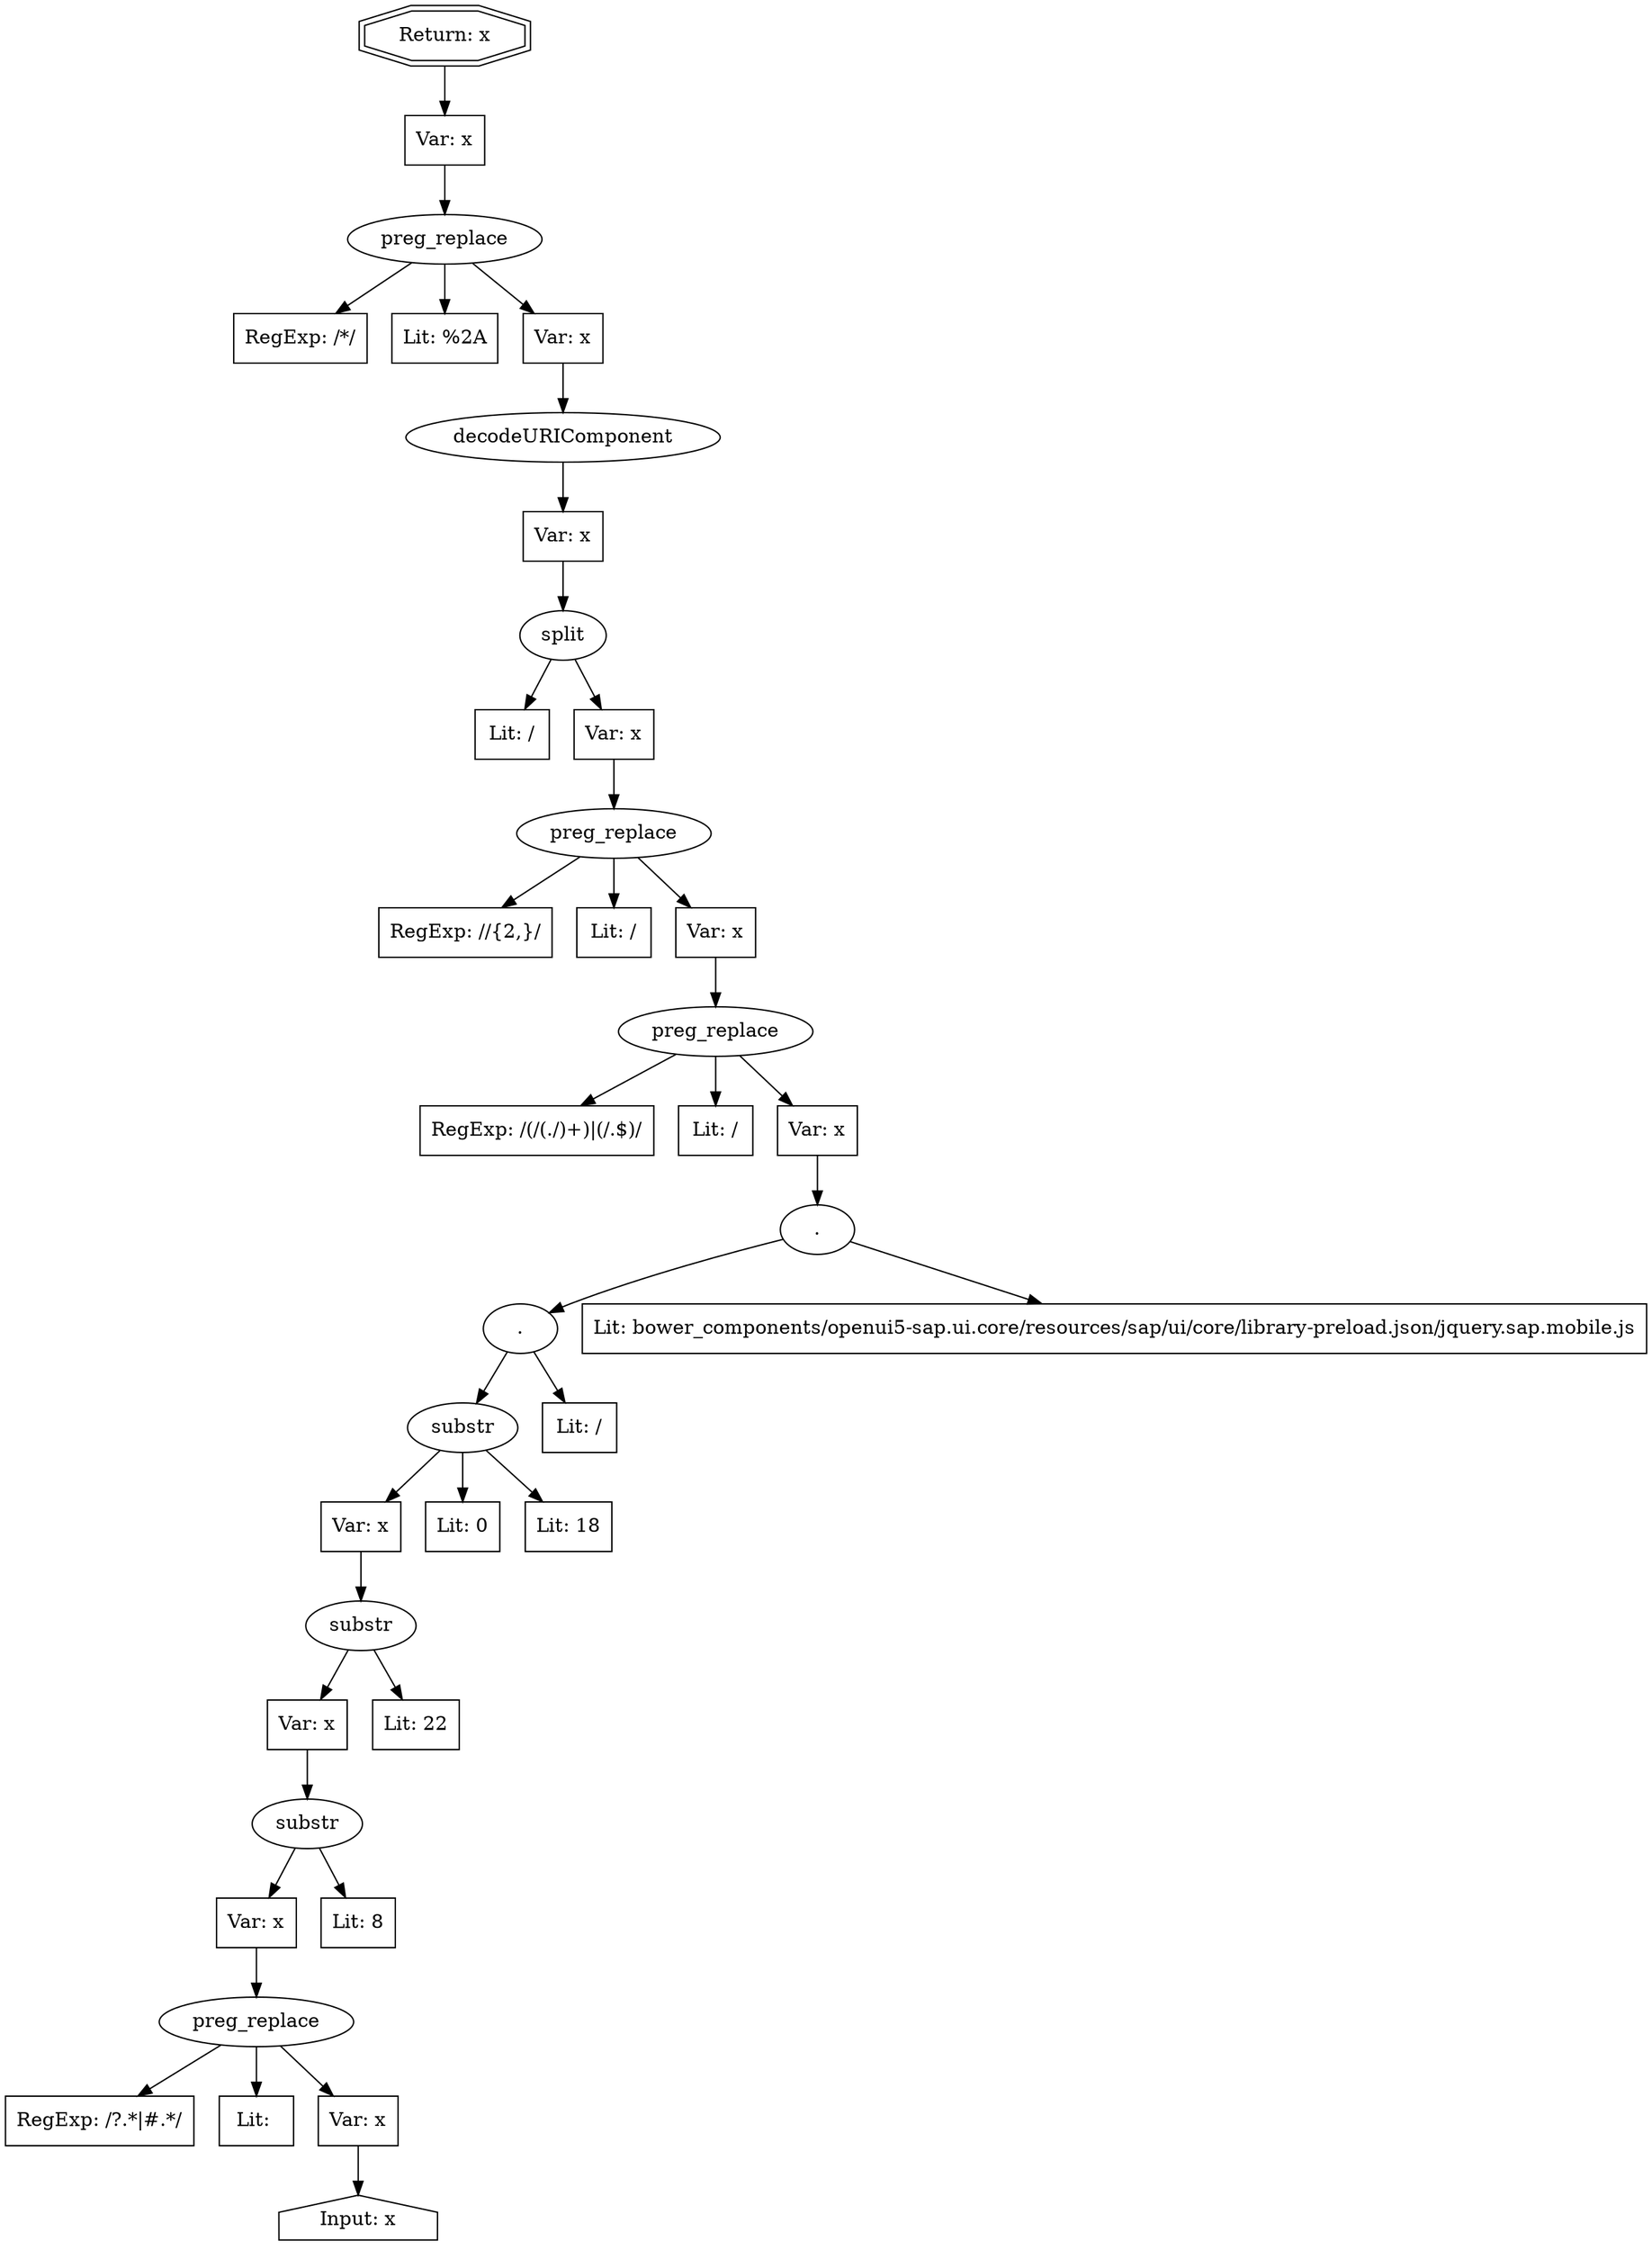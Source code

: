 // Finding: 7097d1ad-82d3-42a4-b04c-9f52d825d41e
// Finding.url: https://applicants.example205.com/enrollmentChances/index.html#|taintfoxLog('191ba180a369442bb3b65a424a54ce19')//
// Finding.parentloc: https://applicants.example205.com/enrollmentChances/index.html#|taintfoxLog('191ba180a369442bb3b65a424a54ce19')//
// Finding.domain: applicants.example205.com
// Finding.base_domain: example205.com
// Finding.source: location.href
// Finding.sink: eval
// Sanitizer.score: 1
// Sanitizer.name: m
// Sanitizer.location: https://applicants.example205.com/enrollmentChances/bower_components/openui5-sap.ui.core/resources/sap-ui-core.js - m:70:1382
// Finding.begin: 6098
// Finding.end: 6115
// Finding.original_uuid: 01c166e2-c809-4073-b82d-c5d776df62f2
// Finding.TwentyFiveMillionFlowsId: -1037515609
// Finding.script: https://applicants.example205.com/enrollmentChances/bower_components/openui5-sap.ui.core/resources/sap-ui-core.js
// Finding.line: 82
// Exploit.uuid: 191ba180-a369-442b-b3b6-5a424a54ce19
// Exploit.success: false
// Exploit.status: validated
// Exploit.method: C
// Exploit.type: js
// Exploit.token: ExpressionStatement
// Exploit.content: undefined
// Exploit.quote_type: None
// Exploit.tag: None
// Exploit.break_out: |
// Exploit.break_in: //
// Exploit.payload: |taintfoxLog(1)//
// Exploit.begin_taint_url: 0
// Exploit.end_taint_url: 5
// Exploit.replace_begin_url: 59
// Exploit.replace_end_url: 59
// Exploit.replace_begin_param: 2675
// Exploit.replace_end_param: 2675
// Issues.LargestEncodeAttrStringChain: 0
// Issues.LargestTextFragmentEncodeChainLength: 0
// Issues.HasApproximation: false
// Issues.HasMissingImplementation: false
// Issues.HasInfiniteRegexWithFunctionReplacer: false
// Issues.MergedSplitAndJoins: false
// Issues.HasUrlInRhsOfReplace: false
// Issues.HasUrlInLhsOfReplace: false
// Issues.HasCookieValueInLhsOfreplace: false
// Issues.HasCookieValueInRhsOfreplace: false
// Issues.HasCookieValueInMatchPattern: false
// Issues.HasCookieValueInExecPattern: false
// Issues.RemovedLRConcats: false
// Issues.RemovedReplaceArtifacts: false
// Issues.HasUrlInMatchPattern: false
// Issues.HasUrlInExecPattern: false
// Issues.RemovedNOPreplaces: false
// Issues.Known_sanitizer: false
// DepGraph.hash: -496420032
// DepGraph.sanitizer_hash: 1018092777

digraph cfg {
n0 [shape=house, label="Input: x"];
n1 [shape=ellipse, label="preg_replace"];
n2 [shape=box, label="RegExp: /\?.*|#.*/"];
n3 [shape=box, label="Lit: "];
n4 [shape=box, label="Var: x"];
n5 [shape=ellipse, label="substr"];
n6 [shape=box, label="Var: x"];
n7 [shape=box, label="Lit: 8"];
n8 [shape=ellipse, label="substr"];
n9 [shape=box, label="Var: x"];
n10 [shape=box, label="Lit: 22"];
n11 [shape=ellipse, label="substr"];
n12 [shape=box, label="Var: x"];
n13 [shape=box, label="Lit: 0"];
n14 [shape=box, label="Lit: 18"];
n15 [shape=ellipse, label="."];
n16 [shape=box, label="Lit: /"];
n17 [shape=ellipse, label="."];
n18 [shape=box, label="Lit: bower_components/openui5-sap.ui.core/resources/sap/ui/core/library-preload.json/jquery.sap.mobile.js"];
n19 [shape=ellipse, label="preg_replace"];
n20 [shape=box, label="RegExp: /(\/(\.\/)+)|(\/\.$)/"];
n21 [shape=box, label="Lit: /"];
n22 [shape=box, label="Var: x"];
n23 [shape=ellipse, label="preg_replace"];
n24 [shape=box, label="RegExp: /\/{2,}/"];
n25 [shape=box, label="Lit: /"];
n26 [shape=box, label="Var: x"];
n27 [shape=ellipse, label="split"];
n28 [shape=box, label="Lit: /"];
n29 [shape=box, label="Var: x"];
n30 [shape=ellipse, label="decodeURIComponent"];
n31 [shape=box, label="Var: x"];
n32 [shape=ellipse, label="preg_replace"];
n33 [shape=box, label="RegExp: /\*/"];
n34 [shape=box, label="Lit: %2A"];
n35 [shape=box, label="Var: x"];
n36 [shape=box, label="Var: x"];
n37 [shape=doubleoctagon, label="Return: x"];
n4 -> n0;
n1 -> n2;
n1 -> n3;
n1 -> n4;
n6 -> n1;
n5 -> n6;
n5 -> n7;
n9 -> n5;
n8 -> n9;
n8 -> n10;
n12 -> n8;
n11 -> n12;
n11 -> n13;
n11 -> n14;
n15 -> n11;
n15 -> n16;
n17 -> n15;
n17 -> n18;
n22 -> n17;
n19 -> n20;
n19 -> n21;
n19 -> n22;
n26 -> n19;
n23 -> n24;
n23 -> n25;
n23 -> n26;
n29 -> n23;
n27 -> n28;
n27 -> n29;
n31 -> n27;
n30 -> n31;
n35 -> n30;
n32 -> n33;
n32 -> n34;
n32 -> n35;
n36 -> n32;
n37 -> n36;
}